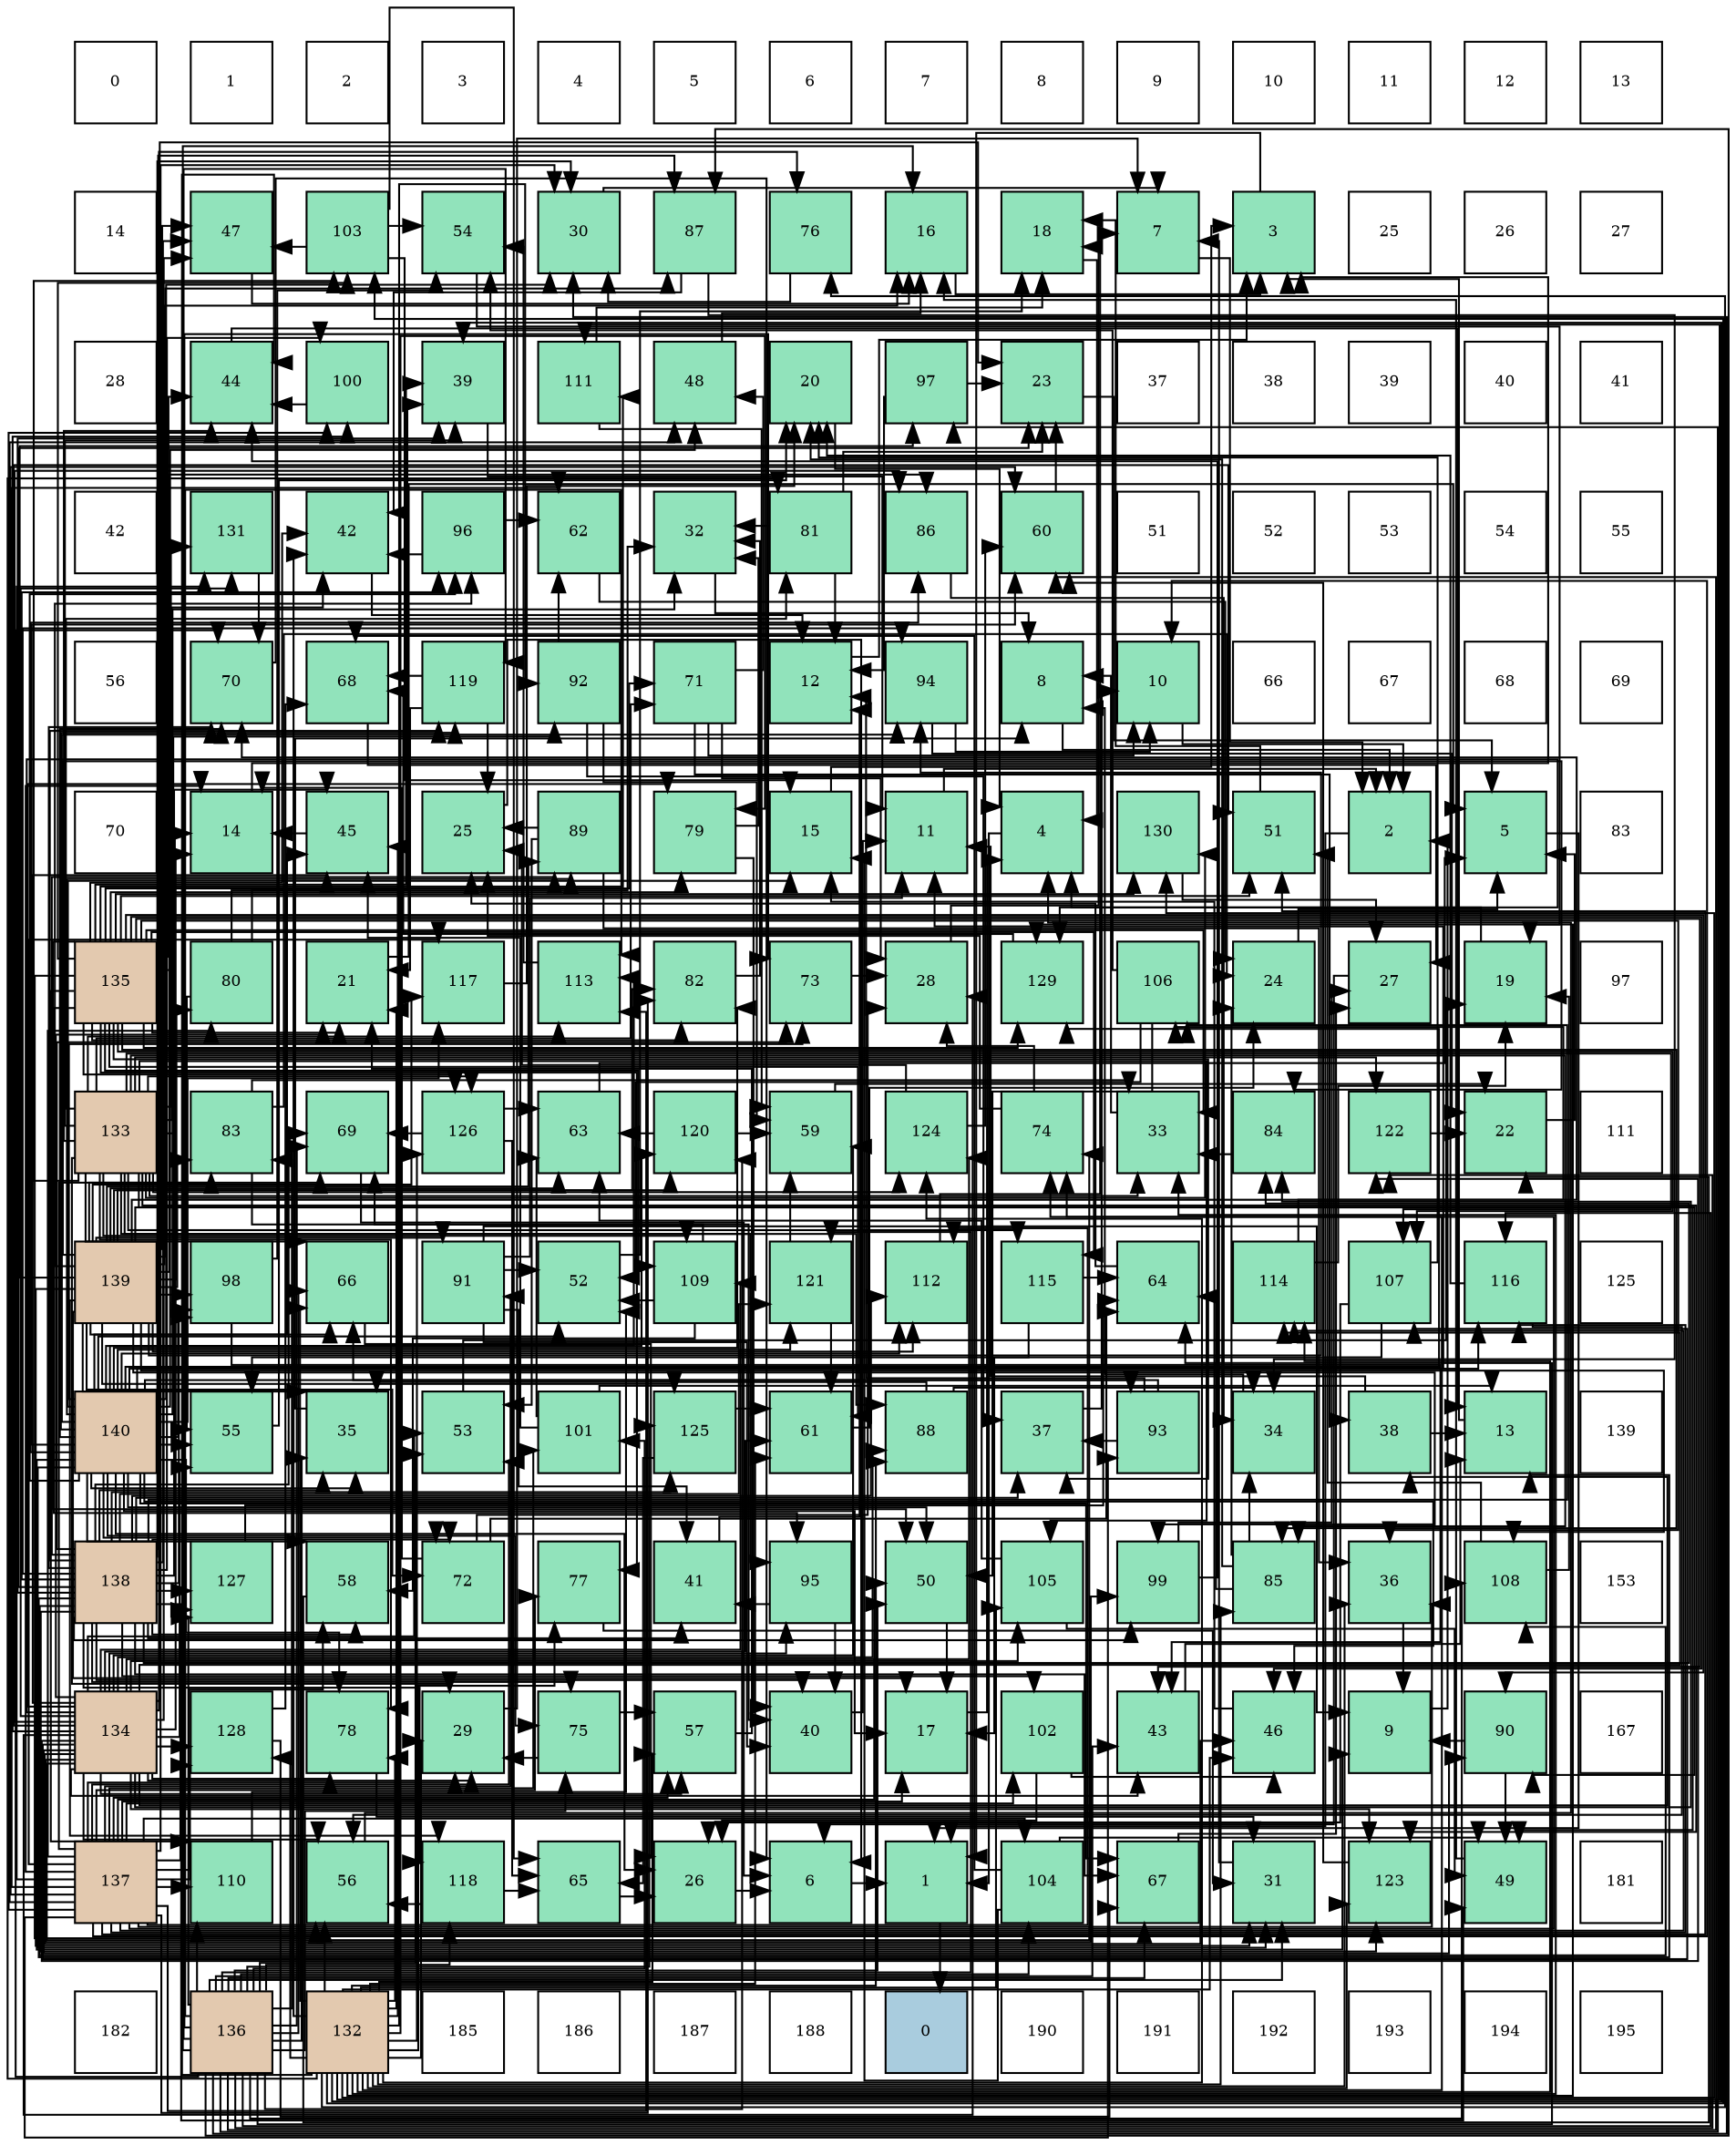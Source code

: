 digraph layout{
 rankdir=TB;
 splines=ortho;
 node [style=filled shape=square fixedsize=true width=0.6];
0[label="0", fontsize=8, fillcolor="#ffffff"];
1[label="1", fontsize=8, fillcolor="#ffffff"];
2[label="2", fontsize=8, fillcolor="#ffffff"];
3[label="3", fontsize=8, fillcolor="#ffffff"];
4[label="4", fontsize=8, fillcolor="#ffffff"];
5[label="5", fontsize=8, fillcolor="#ffffff"];
6[label="6", fontsize=8, fillcolor="#ffffff"];
7[label="7", fontsize=8, fillcolor="#ffffff"];
8[label="8", fontsize=8, fillcolor="#ffffff"];
9[label="9", fontsize=8, fillcolor="#ffffff"];
10[label="10", fontsize=8, fillcolor="#ffffff"];
11[label="11", fontsize=8, fillcolor="#ffffff"];
12[label="12", fontsize=8, fillcolor="#ffffff"];
13[label="13", fontsize=8, fillcolor="#ffffff"];
14[label="14", fontsize=8, fillcolor="#ffffff"];
15[label="47", fontsize=8, fillcolor="#91e3bb"];
16[label="103", fontsize=8, fillcolor="#91e3bb"];
17[label="54", fontsize=8, fillcolor="#91e3bb"];
18[label="30", fontsize=8, fillcolor="#91e3bb"];
19[label="87", fontsize=8, fillcolor="#91e3bb"];
20[label="76", fontsize=8, fillcolor="#91e3bb"];
21[label="16", fontsize=8, fillcolor="#91e3bb"];
22[label="18", fontsize=8, fillcolor="#91e3bb"];
23[label="7", fontsize=8, fillcolor="#91e3bb"];
24[label="3", fontsize=8, fillcolor="#91e3bb"];
25[label="25", fontsize=8, fillcolor="#ffffff"];
26[label="26", fontsize=8, fillcolor="#ffffff"];
27[label="27", fontsize=8, fillcolor="#ffffff"];
28[label="28", fontsize=8, fillcolor="#ffffff"];
29[label="44", fontsize=8, fillcolor="#91e3bb"];
30[label="100", fontsize=8, fillcolor="#91e3bb"];
31[label="39", fontsize=8, fillcolor="#91e3bb"];
32[label="111", fontsize=8, fillcolor="#91e3bb"];
33[label="48", fontsize=8, fillcolor="#91e3bb"];
34[label="20", fontsize=8, fillcolor="#91e3bb"];
35[label="97", fontsize=8, fillcolor="#91e3bb"];
36[label="23", fontsize=8, fillcolor="#91e3bb"];
37[label="37", fontsize=8, fillcolor="#ffffff"];
38[label="38", fontsize=8, fillcolor="#ffffff"];
39[label="39", fontsize=8, fillcolor="#ffffff"];
40[label="40", fontsize=8, fillcolor="#ffffff"];
41[label="41", fontsize=8, fillcolor="#ffffff"];
42[label="42", fontsize=8, fillcolor="#ffffff"];
43[label="131", fontsize=8, fillcolor="#91e3bb"];
44[label="42", fontsize=8, fillcolor="#91e3bb"];
45[label="96", fontsize=8, fillcolor="#91e3bb"];
46[label="62", fontsize=8, fillcolor="#91e3bb"];
47[label="32", fontsize=8, fillcolor="#91e3bb"];
48[label="81", fontsize=8, fillcolor="#91e3bb"];
49[label="86", fontsize=8, fillcolor="#91e3bb"];
50[label="60", fontsize=8, fillcolor="#91e3bb"];
51[label="51", fontsize=8, fillcolor="#ffffff"];
52[label="52", fontsize=8, fillcolor="#ffffff"];
53[label="53", fontsize=8, fillcolor="#ffffff"];
54[label="54", fontsize=8, fillcolor="#ffffff"];
55[label="55", fontsize=8, fillcolor="#ffffff"];
56[label="56", fontsize=8, fillcolor="#ffffff"];
57[label="70", fontsize=8, fillcolor="#91e3bb"];
58[label="68", fontsize=8, fillcolor="#91e3bb"];
59[label="119", fontsize=8, fillcolor="#91e3bb"];
60[label="92", fontsize=8, fillcolor="#91e3bb"];
61[label="71", fontsize=8, fillcolor="#91e3bb"];
62[label="12", fontsize=8, fillcolor="#91e3bb"];
63[label="94", fontsize=8, fillcolor="#91e3bb"];
64[label="8", fontsize=8, fillcolor="#91e3bb"];
65[label="10", fontsize=8, fillcolor="#91e3bb"];
66[label="66", fontsize=8, fillcolor="#ffffff"];
67[label="67", fontsize=8, fillcolor="#ffffff"];
68[label="68", fontsize=8, fillcolor="#ffffff"];
69[label="69", fontsize=8, fillcolor="#ffffff"];
70[label="70", fontsize=8, fillcolor="#ffffff"];
71[label="14", fontsize=8, fillcolor="#91e3bb"];
72[label="45", fontsize=8, fillcolor="#91e3bb"];
73[label="25", fontsize=8, fillcolor="#91e3bb"];
74[label="89", fontsize=8, fillcolor="#91e3bb"];
75[label="79", fontsize=8, fillcolor="#91e3bb"];
76[label="15", fontsize=8, fillcolor="#91e3bb"];
77[label="11", fontsize=8, fillcolor="#91e3bb"];
78[label="4", fontsize=8, fillcolor="#91e3bb"];
79[label="130", fontsize=8, fillcolor="#91e3bb"];
80[label="51", fontsize=8, fillcolor="#91e3bb"];
81[label="2", fontsize=8, fillcolor="#91e3bb"];
82[label="5", fontsize=8, fillcolor="#91e3bb"];
83[label="83", fontsize=8, fillcolor="#ffffff"];
84[label="135", fontsize=8, fillcolor="#e3c9af"];
85[label="80", fontsize=8, fillcolor="#91e3bb"];
86[label="21", fontsize=8, fillcolor="#91e3bb"];
87[label="117", fontsize=8, fillcolor="#91e3bb"];
88[label="113", fontsize=8, fillcolor="#91e3bb"];
89[label="82", fontsize=8, fillcolor="#91e3bb"];
90[label="73", fontsize=8, fillcolor="#91e3bb"];
91[label="28", fontsize=8, fillcolor="#91e3bb"];
92[label="129", fontsize=8, fillcolor="#91e3bb"];
93[label="106", fontsize=8, fillcolor="#91e3bb"];
94[label="24", fontsize=8, fillcolor="#91e3bb"];
95[label="27", fontsize=8, fillcolor="#91e3bb"];
96[label="19", fontsize=8, fillcolor="#91e3bb"];
97[label="97", fontsize=8, fillcolor="#ffffff"];
98[label="133", fontsize=8, fillcolor="#e3c9af"];
99[label="83", fontsize=8, fillcolor="#91e3bb"];
100[label="69", fontsize=8, fillcolor="#91e3bb"];
101[label="126", fontsize=8, fillcolor="#91e3bb"];
102[label="63", fontsize=8, fillcolor="#91e3bb"];
103[label="120", fontsize=8, fillcolor="#91e3bb"];
104[label="59", fontsize=8, fillcolor="#91e3bb"];
105[label="124", fontsize=8, fillcolor="#91e3bb"];
106[label="74", fontsize=8, fillcolor="#91e3bb"];
107[label="33", fontsize=8, fillcolor="#91e3bb"];
108[label="84", fontsize=8, fillcolor="#91e3bb"];
109[label="122", fontsize=8, fillcolor="#91e3bb"];
110[label="22", fontsize=8, fillcolor="#91e3bb"];
111[label="111", fontsize=8, fillcolor="#ffffff"];
112[label="139", fontsize=8, fillcolor="#e3c9af"];
113[label="98", fontsize=8, fillcolor="#91e3bb"];
114[label="66", fontsize=8, fillcolor="#91e3bb"];
115[label="91", fontsize=8, fillcolor="#91e3bb"];
116[label="52", fontsize=8, fillcolor="#91e3bb"];
117[label="109", fontsize=8, fillcolor="#91e3bb"];
118[label="121", fontsize=8, fillcolor="#91e3bb"];
119[label="112", fontsize=8, fillcolor="#91e3bb"];
120[label="115", fontsize=8, fillcolor="#91e3bb"];
121[label="64", fontsize=8, fillcolor="#91e3bb"];
122[label="114", fontsize=8, fillcolor="#91e3bb"];
123[label="107", fontsize=8, fillcolor="#91e3bb"];
124[label="116", fontsize=8, fillcolor="#91e3bb"];
125[label="125", fontsize=8, fillcolor="#ffffff"];
126[label="140", fontsize=8, fillcolor="#e3c9af"];
127[label="55", fontsize=8, fillcolor="#91e3bb"];
128[label="35", fontsize=8, fillcolor="#91e3bb"];
129[label="53", fontsize=8, fillcolor="#91e3bb"];
130[label="101", fontsize=8, fillcolor="#91e3bb"];
131[label="125", fontsize=8, fillcolor="#91e3bb"];
132[label="61", fontsize=8, fillcolor="#91e3bb"];
133[label="88", fontsize=8, fillcolor="#91e3bb"];
134[label="37", fontsize=8, fillcolor="#91e3bb"];
135[label="93", fontsize=8, fillcolor="#91e3bb"];
136[label="34", fontsize=8, fillcolor="#91e3bb"];
137[label="38", fontsize=8, fillcolor="#91e3bb"];
138[label="13", fontsize=8, fillcolor="#91e3bb"];
139[label="139", fontsize=8, fillcolor="#ffffff"];
140[label="138", fontsize=8, fillcolor="#e3c9af"];
141[label="127", fontsize=8, fillcolor="#91e3bb"];
142[label="58", fontsize=8, fillcolor="#91e3bb"];
143[label="72", fontsize=8, fillcolor="#91e3bb"];
144[label="77", fontsize=8, fillcolor="#91e3bb"];
145[label="41", fontsize=8, fillcolor="#91e3bb"];
146[label="95", fontsize=8, fillcolor="#91e3bb"];
147[label="50", fontsize=8, fillcolor="#91e3bb"];
148[label="105", fontsize=8, fillcolor="#91e3bb"];
149[label="99", fontsize=8, fillcolor="#91e3bb"];
150[label="85", fontsize=8, fillcolor="#91e3bb"];
151[label="36", fontsize=8, fillcolor="#91e3bb"];
152[label="108", fontsize=8, fillcolor="#91e3bb"];
153[label="153", fontsize=8, fillcolor="#ffffff"];
154[label="134", fontsize=8, fillcolor="#e3c9af"];
155[label="128", fontsize=8, fillcolor="#91e3bb"];
156[label="78", fontsize=8, fillcolor="#91e3bb"];
157[label="29", fontsize=8, fillcolor="#91e3bb"];
158[label="75", fontsize=8, fillcolor="#91e3bb"];
159[label="57", fontsize=8, fillcolor="#91e3bb"];
160[label="40", fontsize=8, fillcolor="#91e3bb"];
161[label="17", fontsize=8, fillcolor="#91e3bb"];
162[label="102", fontsize=8, fillcolor="#91e3bb"];
163[label="43", fontsize=8, fillcolor="#91e3bb"];
164[label="46", fontsize=8, fillcolor="#91e3bb"];
165[label="9", fontsize=8, fillcolor="#91e3bb"];
166[label="90", fontsize=8, fillcolor="#91e3bb"];
167[label="167", fontsize=8, fillcolor="#ffffff"];
168[label="137", fontsize=8, fillcolor="#e3c9af"];
169[label="110", fontsize=8, fillcolor="#91e3bb"];
170[label="56", fontsize=8, fillcolor="#91e3bb"];
171[label="118", fontsize=8, fillcolor="#91e3bb"];
172[label="65", fontsize=8, fillcolor="#91e3bb"];
173[label="26", fontsize=8, fillcolor="#91e3bb"];
174[label="6", fontsize=8, fillcolor="#91e3bb"];
175[label="1", fontsize=8, fillcolor="#91e3bb"];
176[label="104", fontsize=8, fillcolor="#91e3bb"];
177[label="67", fontsize=8, fillcolor="#91e3bb"];
178[label="31", fontsize=8, fillcolor="#91e3bb"];
179[label="123", fontsize=8, fillcolor="#91e3bb"];
180[label="49", fontsize=8, fillcolor="#91e3bb"];
181[label="181", fontsize=8, fillcolor="#ffffff"];
182[label="182", fontsize=8, fillcolor="#ffffff"];
183[label="136", fontsize=8, fillcolor="#e3c9af"];
184[label="132", fontsize=8, fillcolor="#e3c9af"];
185[label="185", fontsize=8, fillcolor="#ffffff"];
186[label="186", fontsize=8, fillcolor="#ffffff"];
187[label="187", fontsize=8, fillcolor="#ffffff"];
188[label="188", fontsize=8, fillcolor="#ffffff"];
189[label="0", fontsize=8, fillcolor="#a9ccde"];
190[label="190", fontsize=8, fillcolor="#ffffff"];
191[label="191", fontsize=8, fillcolor="#ffffff"];
192[label="192", fontsize=8, fillcolor="#ffffff"];
193[label="193", fontsize=8, fillcolor="#ffffff"];
194[label="194", fontsize=8, fillcolor="#ffffff"];
195[label="195", fontsize=8, fillcolor="#ffffff"];
edge [constraint=false, style=vis];175 -> 189;
81 -> 175;
24 -> 175;
78 -> 175;
82 -> 175;
174 -> 175;
23 -> 81;
64 -> 81;
165 -> 81;
65 -> 81;
77 -> 81;
62 -> 24;
138 -> 24;
71 -> 24;
76 -> 24;
21 -> 24;
161 -> 78;
22 -> 78;
96 -> 78;
34 -> 78;
86 -> 82;
110 -> 82;
36 -> 82;
94 -> 82;
73 -> 174;
173 -> 174;
95 -> 174;
91 -> 23;
157 -> 23;
18 -> 23;
178 -> 23;
47 -> 64;
107 -> 64;
136 -> 64;
128 -> 64;
151 -> 165;
134 -> 65;
137 -> 77;
137 -> 138;
31 -> 77;
160 -> 77;
145 -> 62;
44 -> 62;
163 -> 138;
29 -> 138;
72 -> 71;
164 -> 76;
15 -> 21;
33 -> 21;
180 -> 21;
147 -> 161;
80 -> 22;
116 -> 22;
129 -> 96;
17 -> 96;
127 -> 34;
170 -> 78;
159 -> 86;
142 -> 110;
104 -> 110;
50 -> 36;
132 -> 94;
46 -> 94;
102 -> 82;
121 -> 73;
172 -> 173;
114 -> 173;
177 -> 95;
58 -> 95;
100 -> 174;
57 -> 174;
61 -> 65;
61 -> 91;
61 -> 137;
61 -> 33;
143 -> 71;
143 -> 91;
143 -> 121;
90 -> 91;
106 -> 73;
106 -> 91;
158 -> 157;
158 -> 159;
20 -> 18;
144 -> 178;
156 -> 178;
75 -> 47;
75 -> 160;
85 -> 47;
85 -> 31;
85 -> 127;
48 -> 62;
48 -> 36;
48 -> 47;
89 -> 47;
99 -> 94;
99 -> 107;
99 -> 160;
108 -> 107;
150 -> 34;
150 -> 94;
150 -> 136;
150 -> 121;
49 -> 136;
19 -> 136;
19 -> 44;
133 -> 136;
133 -> 128;
74 -> 73;
74 -> 151;
74 -> 129;
166 -> 165;
166 -> 180;
115 -> 165;
115 -> 77;
115 -> 160;
115 -> 145;
115 -> 116;
60 -> 134;
60 -> 104;
60 -> 46;
135 -> 62;
135 -> 134;
135 -> 114;
63 -> 65;
63 -> 110;
146 -> 160;
146 -> 145;
45 -> 44;
45 -> 46;
35 -> 62;
35 -> 36;
113 -> 163;
113 -> 17;
149 -> 95;
149 -> 29;
30 -> 29;
130 -> 138;
130 -> 72;
130 -> 102;
162 -> 173;
162 -> 164;
16 -> 76;
16 -> 15;
16 -> 17;
16 -> 172;
176 -> 76;
176 -> 180;
176 -> 58;
148 -> 180;
148 -> 102;
93 -> 147;
93 -> 116;
93 -> 17;
123 -> 161;
123 -> 34;
123 -> 173;
152 -> 96;
152 -> 80;
117 -> 116;
117 -> 142;
117 -> 100;
169 -> 116;
32 -> 22;
32 -> 104;
119 -> 22;
88 -> 17;
122 -> 96;
122 -> 57;
120 -> 127;
120 -> 121;
124 -> 34;
124 -> 170;
87 -> 34;
171 -> 170;
171 -> 172;
59 -> 86;
59 -> 73;
59 -> 58;
103 -> 104;
103 -> 102;
118 -> 104;
118 -> 132;
109 -> 110;
179 -> 50;
105 -> 73;
105 -> 50;
131 -> 132;
131 -> 172;
101 -> 102;
101 -> 172;
101 -> 100;
141 -> 121;
155 -> 177;
155 -> 58;
92 -> 58;
79 -> 95;
43 -> 57;
184 -> 86;
184 -> 157;
184 -> 107;
184 -> 151;
184 -> 31;
184 -> 44;
184 -> 29;
184 -> 72;
184 -> 164;
184 -> 170;
184 -> 159;
184 -> 132;
184 -> 114;
184 -> 106;
184 -> 20;
184 -> 144;
184 -> 156;
184 -> 75;
184 -> 48;
184 -> 150;
184 -> 133;
184 -> 60;
184 -> 16;
184 -> 148;
184 -> 32;
184 -> 122;
184 -> 179;
184 -> 105;
184 -> 101;
184 -> 155;
184 -> 92;
184 -> 79;
98 -> 157;
98 -> 107;
98 -> 31;
98 -> 44;
98 -> 29;
98 -> 114;
98 -> 61;
98 -> 156;
98 -> 48;
98 -> 150;
98 -> 133;
98 -> 166;
98 -> 60;
98 -> 146;
98 -> 16;
98 -> 148;
98 -> 123;
98 -> 117;
98 -> 88;
98 -> 120;
98 -> 109;
98 -> 179;
98 -> 105;
98 -> 101;
98 -> 79;
98 -> 43;
154 -> 71;
154 -> 86;
154 -> 36;
154 -> 91;
154 -> 157;
154 -> 137;
154 -> 163;
154 -> 72;
154 -> 164;
154 -> 15;
154 -> 80;
154 -> 129;
154 -> 127;
154 -> 170;
154 -> 159;
154 -> 104;
154 -> 132;
154 -> 106;
154 -> 20;
154 -> 156;
154 -> 75;
154 -> 108;
154 -> 49;
154 -> 133;
154 -> 166;
154 -> 146;
154 -> 149;
154 -> 30;
154 -> 148;
154 -> 123;
154 -> 117;
154 -> 122;
154 -> 109;
154 -> 179;
154 -> 105;
154 -> 155;
154 -> 92;
154 -> 43;
84 -> 71;
84 -> 86;
84 -> 107;
84 -> 151;
84 -> 134;
84 -> 31;
84 -> 44;
84 -> 163;
84 -> 29;
84 -> 164;
84 -> 147;
84 -> 80;
84 -> 170;
84 -> 132;
84 -> 61;
84 -> 144;
84 -> 75;
84 -> 89;
84 -> 150;
84 -> 166;
84 -> 146;
84 -> 16;
84 -> 123;
84 -> 117;
84 -> 169;
84 -> 32;
84 -> 120;
84 -> 101;
84 -> 92;
84 -> 79;
183 -> 21;
183 -> 18;
183 -> 178;
183 -> 128;
183 -> 163;
183 -> 147;
183 -> 129;
183 -> 50;
183 -> 121;
183 -> 114;
183 -> 177;
183 -> 100;
183 -> 57;
183 -> 90;
183 -> 158;
183 -> 99;
183 -> 19;
183 -> 35;
183 -> 130;
183 -> 176;
183 -> 152;
183 -> 169;
183 -> 88;
183 -> 124;
183 -> 171;
183 -> 59;
183 -> 103;
183 -> 118;
183 -> 109;
183 -> 131;
183 -> 141;
168 -> 65;
168 -> 71;
168 -> 161;
168 -> 157;
168 -> 18;
168 -> 151;
168 -> 33;
168 -> 147;
168 -> 80;
168 -> 129;
168 -> 159;
168 -> 142;
168 -> 50;
168 -> 46;
168 -> 106;
168 -> 144;
168 -> 85;
168 -> 89;
168 -> 99;
168 -> 115;
168 -> 135;
168 -> 30;
168 -> 130;
168 -> 162;
168 -> 176;
168 -> 169;
168 -> 119;
168 -> 88;
168 -> 122;
168 -> 124;
168 -> 87;
168 -> 141;
168 -> 155;
168 -> 43;
140 -> 138;
140 -> 36;
140 -> 18;
140 -> 128;
140 -> 134;
140 -> 31;
140 -> 160;
140 -> 145;
140 -> 72;
140 -> 15;
140 -> 180;
140 -> 142;
140 -> 177;
140 -> 100;
140 -> 57;
140 -> 143;
140 -> 90;
140 -> 158;
140 -> 108;
140 -> 19;
140 -> 74;
140 -> 63;
140 -> 45;
140 -> 113;
140 -> 149;
140 -> 30;
140 -> 162;
140 -> 93;
140 -> 152;
140 -> 119;
140 -> 171;
140 -> 59;
140 -> 118;
140 -> 179;
140 -> 131;
140 -> 141;
112 -> 21;
112 -> 161;
112 -> 178;
112 -> 128;
112 -> 15;
112 -> 180;
112 -> 102;
112 -> 114;
112 -> 100;
112 -> 143;
112 -> 85;
112 -> 89;
112 -> 99;
112 -> 108;
112 -> 49;
112 -> 19;
112 -> 74;
112 -> 115;
112 -> 63;
112 -> 45;
112 -> 35;
112 -> 113;
112 -> 149;
112 -> 93;
112 -> 152;
112 -> 119;
112 -> 87;
112 -> 171;
112 -> 103;
112 -> 131;
126 -> 165;
126 -> 77;
126 -> 76;
126 -> 161;
126 -> 173;
126 -> 18;
126 -> 178;
126 -> 47;
126 -> 128;
126 -> 72;
126 -> 164;
126 -> 33;
126 -> 147;
126 -> 116;
126 -> 127;
126 -> 142;
126 -> 50;
126 -> 177;
126 -> 57;
126 -> 143;
126 -> 90;
126 -> 158;
126 -> 156;
126 -> 89;
126 -> 49;
126 -> 74;
126 -> 135;
126 -> 63;
126 -> 45;
126 -> 113;
126 -> 119;
126 -> 88;
126 -> 124;
126 -> 87;
126 -> 59;
126 -> 103;
126 -> 118;
126 -> 92;
edge [constraint=true, style=invis];
0 -> 14 -> 28 -> 42 -> 56 -> 70 -> 84 -> 98 -> 112 -> 126 -> 140 -> 154 -> 168 -> 182;
1 -> 15 -> 29 -> 43 -> 57 -> 71 -> 85 -> 99 -> 113 -> 127 -> 141 -> 155 -> 169 -> 183;
2 -> 16 -> 30 -> 44 -> 58 -> 72 -> 86 -> 100 -> 114 -> 128 -> 142 -> 156 -> 170 -> 184;
3 -> 17 -> 31 -> 45 -> 59 -> 73 -> 87 -> 101 -> 115 -> 129 -> 143 -> 157 -> 171 -> 185;
4 -> 18 -> 32 -> 46 -> 60 -> 74 -> 88 -> 102 -> 116 -> 130 -> 144 -> 158 -> 172 -> 186;
5 -> 19 -> 33 -> 47 -> 61 -> 75 -> 89 -> 103 -> 117 -> 131 -> 145 -> 159 -> 173 -> 187;
6 -> 20 -> 34 -> 48 -> 62 -> 76 -> 90 -> 104 -> 118 -> 132 -> 146 -> 160 -> 174 -> 188;
7 -> 21 -> 35 -> 49 -> 63 -> 77 -> 91 -> 105 -> 119 -> 133 -> 147 -> 161 -> 175 -> 189;
8 -> 22 -> 36 -> 50 -> 64 -> 78 -> 92 -> 106 -> 120 -> 134 -> 148 -> 162 -> 176 -> 190;
9 -> 23 -> 37 -> 51 -> 65 -> 79 -> 93 -> 107 -> 121 -> 135 -> 149 -> 163 -> 177 -> 191;
10 -> 24 -> 38 -> 52 -> 66 -> 80 -> 94 -> 108 -> 122 -> 136 -> 150 -> 164 -> 178 -> 192;
11 -> 25 -> 39 -> 53 -> 67 -> 81 -> 95 -> 109 -> 123 -> 137 -> 151 -> 165 -> 179 -> 193;
12 -> 26 -> 40 -> 54 -> 68 -> 82 -> 96 -> 110 -> 124 -> 138 -> 152 -> 166 -> 180 -> 194;
13 -> 27 -> 41 -> 55 -> 69 -> 83 -> 97 -> 111 -> 125 -> 139 -> 153 -> 167 -> 181 -> 195;
rank = same {0 -> 1 -> 2 -> 3 -> 4 -> 5 -> 6 -> 7 -> 8 -> 9 -> 10 -> 11 -> 12 -> 13};
rank = same {14 -> 15 -> 16 -> 17 -> 18 -> 19 -> 20 -> 21 -> 22 -> 23 -> 24 -> 25 -> 26 -> 27};
rank = same {28 -> 29 -> 30 -> 31 -> 32 -> 33 -> 34 -> 35 -> 36 -> 37 -> 38 -> 39 -> 40 -> 41};
rank = same {42 -> 43 -> 44 -> 45 -> 46 -> 47 -> 48 -> 49 -> 50 -> 51 -> 52 -> 53 -> 54 -> 55};
rank = same {56 -> 57 -> 58 -> 59 -> 60 -> 61 -> 62 -> 63 -> 64 -> 65 -> 66 -> 67 -> 68 -> 69};
rank = same {70 -> 71 -> 72 -> 73 -> 74 -> 75 -> 76 -> 77 -> 78 -> 79 -> 80 -> 81 -> 82 -> 83};
rank = same {84 -> 85 -> 86 -> 87 -> 88 -> 89 -> 90 -> 91 -> 92 -> 93 -> 94 -> 95 -> 96 -> 97};
rank = same {98 -> 99 -> 100 -> 101 -> 102 -> 103 -> 104 -> 105 -> 106 -> 107 -> 108 -> 109 -> 110 -> 111};
rank = same {112 -> 113 -> 114 -> 115 -> 116 -> 117 -> 118 -> 119 -> 120 -> 121 -> 122 -> 123 -> 124 -> 125};
rank = same {126 -> 127 -> 128 -> 129 -> 130 -> 131 -> 132 -> 133 -> 134 -> 135 -> 136 -> 137 -> 138 -> 139};
rank = same {140 -> 141 -> 142 -> 143 -> 144 -> 145 -> 146 -> 147 -> 148 -> 149 -> 150 -> 151 -> 152 -> 153};
rank = same {154 -> 155 -> 156 -> 157 -> 158 -> 159 -> 160 -> 161 -> 162 -> 163 -> 164 -> 165 -> 166 -> 167};
rank = same {168 -> 169 -> 170 -> 171 -> 172 -> 173 -> 174 -> 175 -> 176 -> 177 -> 178 -> 179 -> 180 -> 181};
rank = same {182 -> 183 -> 184 -> 185 -> 186 -> 187 -> 188 -> 189 -> 190 -> 191 -> 192 -> 193 -> 194 -> 195};
}